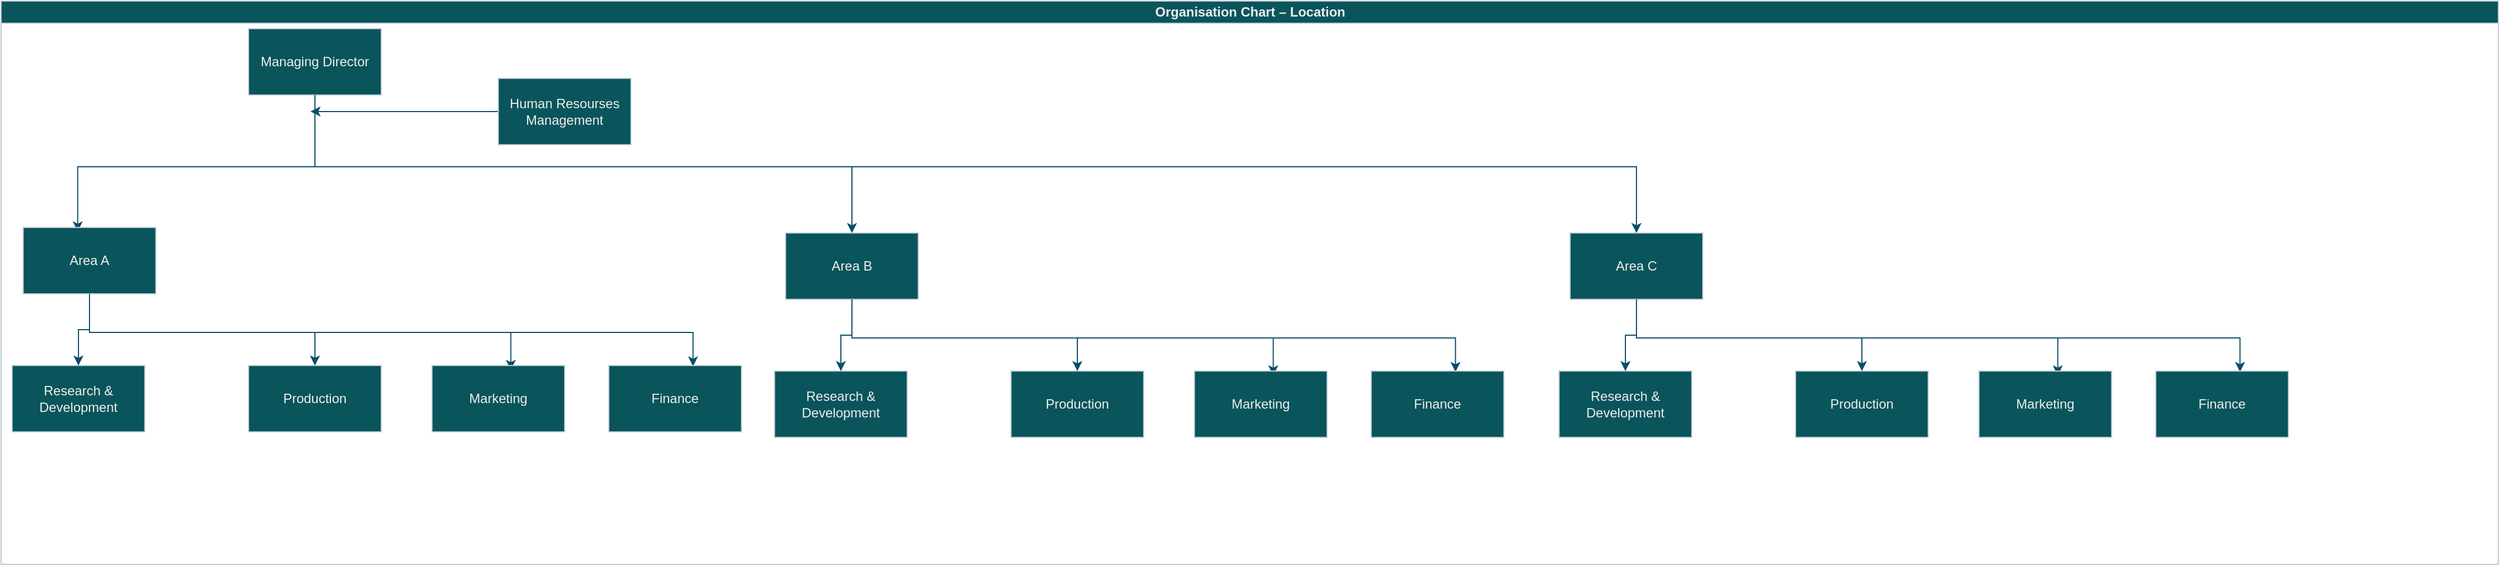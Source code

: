 <mxfile version="21.7.5" type="github">
  <diagram id="prtHgNgQTEPvFCAcTncT" name="Page-1">
    <mxGraphModel dx="998" dy="705" grid="1" gridSize="10" guides="1" tooltips="1" connect="1" arrows="1" fold="1" page="1" pageScale="1" pageWidth="827" pageHeight="1169" math="0" shadow="0">
      <root>
        <mxCell id="0" />
        <mxCell id="1" parent="0" />
        <mxCell id="UFWtLwlzSZ1uHZg3MW6--1" value="Organisation Chart – Location" style="swimlane;html=1;startSize=20;horizontal=1;containerType=tree;glass=0;labelBackgroundColor=none;fillColor=#09555B;strokeColor=#BAC8D3;fontColor=#EEEEEE;" vertex="1" parent="1">
          <mxGeometry x="40" y="80" width="2260" height="510" as="geometry" />
        </mxCell>
        <mxCell id="UFWtLwlzSZ1uHZg3MW6--2" style="edgeStyle=orthogonalEdgeStyle;rounded=0;orthogonalLoop=1;jettySize=auto;html=1;entryX=0.411;entryY=0.059;entryDx=0;entryDy=0;entryPerimeter=0;labelBackgroundColor=none;fontColor=default;strokeColor=#0B4D6A;" edge="1" parent="UFWtLwlzSZ1uHZg3MW6--1" source="UFWtLwlzSZ1uHZg3MW6--6" target="UFWtLwlzSZ1uHZg3MW6--7">
          <mxGeometry relative="1" as="geometry">
            <Array as="points">
              <mxPoint x="284" y="150" />
              <mxPoint x="69" y="150" />
            </Array>
          </mxGeometry>
        </mxCell>
        <mxCell id="UFWtLwlzSZ1uHZg3MW6--6" value="Managing Director" style="rounded=0;whiteSpace=wrap;html=1;labelBackgroundColor=none;fillColor=#09555B;strokeColor=#BAC8D3;fontColor=#EEEEEE;" vertex="1" parent="UFWtLwlzSZ1uHZg3MW6--1">
          <mxGeometry x="224" y="25" width="120" height="60" as="geometry" />
        </mxCell>
        <mxCell id="UFWtLwlzSZ1uHZg3MW6--19" style="edgeStyle=orthogonalEdgeStyle;rounded=0;orthogonalLoop=1;jettySize=auto;html=1;labelBackgroundColor=none;strokeColor=#0B4D6A;fontColor=default;" edge="1" parent="UFWtLwlzSZ1uHZg3MW6--1" source="UFWtLwlzSZ1uHZg3MW6--20">
          <mxGeometry relative="1" as="geometry">
            <mxPoint x="70" y="350" as="targetPoint" />
          </mxGeometry>
        </mxCell>
        <mxCell id="UFWtLwlzSZ1uHZg3MW6--26" style="edgeStyle=orthogonalEdgeStyle;rounded=0;orthogonalLoop=1;jettySize=auto;html=1;entryX=0.594;entryY=0.065;entryDx=0;entryDy=0;entryPerimeter=0;labelBackgroundColor=none;strokeColor=#0B4D6A;fontColor=default;" edge="1" parent="UFWtLwlzSZ1uHZg3MW6--1" source="UFWtLwlzSZ1uHZg3MW6--7" target="UFWtLwlzSZ1uHZg3MW6--24">
          <mxGeometry relative="1" as="geometry">
            <Array as="points">
              <mxPoint x="80" y="300" />
              <mxPoint x="461" y="300" />
            </Array>
          </mxGeometry>
        </mxCell>
        <mxCell id="UFWtLwlzSZ1uHZg3MW6--27" style="edgeStyle=orthogonalEdgeStyle;rounded=0;orthogonalLoop=1;jettySize=auto;html=1;entryX=0.635;entryY=0.013;entryDx=0;entryDy=0;entryPerimeter=0;labelBackgroundColor=none;strokeColor=#0B4D6A;fontColor=default;" edge="1" parent="UFWtLwlzSZ1uHZg3MW6--1" source="UFWtLwlzSZ1uHZg3MW6--7" target="UFWtLwlzSZ1uHZg3MW6--25">
          <mxGeometry relative="1" as="geometry">
            <Array as="points">
              <mxPoint x="80" y="300" />
              <mxPoint x="626" y="300" />
            </Array>
          </mxGeometry>
        </mxCell>
        <mxCell id="UFWtLwlzSZ1uHZg3MW6--7" value="Area A" style="rounded=0;whiteSpace=wrap;html=1;labelBackgroundColor=none;fillColor=#09555B;strokeColor=#BAC8D3;fontColor=#EEEEEE;" vertex="1" parent="UFWtLwlzSZ1uHZg3MW6--1">
          <mxGeometry x="20" y="205" width="120" height="60" as="geometry" />
        </mxCell>
        <mxCell id="UFWtLwlzSZ1uHZg3MW6--14" style="edgeStyle=orthogonalEdgeStyle;rounded=0;orthogonalLoop=1;jettySize=auto;html=1;labelBackgroundColor=none;fontColor=default;strokeColor=#0B4D6A;" edge="1" parent="UFWtLwlzSZ1uHZg3MW6--1" source="UFWtLwlzSZ1uHZg3MW6--15">
          <mxGeometry relative="1" as="geometry">
            <mxPoint x="280" y="100" as="targetPoint" />
          </mxGeometry>
        </mxCell>
        <mxCell id="UFWtLwlzSZ1uHZg3MW6--15" value="Human Resourses Management" style="rounded=0;whiteSpace=wrap;html=1;labelBackgroundColor=none;fillColor=#09555B;strokeColor=#BAC8D3;fontColor=#EEEEEE;" vertex="1" parent="UFWtLwlzSZ1uHZg3MW6--1">
          <mxGeometry x="450" y="70" width="120" height="60" as="geometry" />
        </mxCell>
        <mxCell id="UFWtLwlzSZ1uHZg3MW6--20" value="Research &amp;amp; Development" style="rounded=0;whiteSpace=wrap;html=1;labelBackgroundColor=none;fillColor=#09555B;strokeColor=#BAC8D3;fontColor=#EEEEEE;" vertex="1" parent="UFWtLwlzSZ1uHZg3MW6--1">
          <mxGeometry x="10" y="330" width="120" height="60" as="geometry" />
        </mxCell>
        <mxCell id="UFWtLwlzSZ1uHZg3MW6--21" value="" style="edgeStyle=orthogonalEdgeStyle;rounded=0;orthogonalLoop=1;jettySize=auto;html=1;labelBackgroundColor=none;strokeColor=#0B4D6A;fontColor=default;" edge="1" parent="UFWtLwlzSZ1uHZg3MW6--1" source="UFWtLwlzSZ1uHZg3MW6--7" target="UFWtLwlzSZ1uHZg3MW6--20">
          <mxGeometry relative="1" as="geometry">
            <mxPoint x="110" y="430" as="targetPoint" />
            <mxPoint x="120" y="345" as="sourcePoint" />
          </mxGeometry>
        </mxCell>
        <mxCell id="UFWtLwlzSZ1uHZg3MW6--23" value="Production" style="rounded=0;whiteSpace=wrap;html=1;labelBackgroundColor=none;fillColor=#09555B;strokeColor=#BAC8D3;fontColor=#EEEEEE;" vertex="1" parent="UFWtLwlzSZ1uHZg3MW6--1">
          <mxGeometry x="224" y="330" width="120" height="60" as="geometry" />
        </mxCell>
        <mxCell id="UFWtLwlzSZ1uHZg3MW6--22" style="edgeStyle=orthogonalEdgeStyle;rounded=0;orthogonalLoop=1;jettySize=auto;html=1;labelBackgroundColor=none;strokeColor=#0B4D6A;fontColor=default;" edge="1" parent="UFWtLwlzSZ1uHZg3MW6--1" source="UFWtLwlzSZ1uHZg3MW6--7" target="UFWtLwlzSZ1uHZg3MW6--23">
          <mxGeometry relative="1" as="geometry">
            <mxPoint x="290" y="330" as="targetPoint" />
            <Array as="points">
              <mxPoint x="80" y="300" />
              <mxPoint x="284" y="300" />
            </Array>
          </mxGeometry>
        </mxCell>
        <mxCell id="UFWtLwlzSZ1uHZg3MW6--24" value="Marketing" style="rounded=0;whiteSpace=wrap;html=1;labelBackgroundColor=none;fillColor=#09555B;strokeColor=#BAC8D3;fontColor=#EEEEEE;" vertex="1" parent="UFWtLwlzSZ1uHZg3MW6--1">
          <mxGeometry x="390" y="330" width="120" height="60" as="geometry" />
        </mxCell>
        <mxCell id="UFWtLwlzSZ1uHZg3MW6--25" value="Finance&lt;br&gt;" style="rounded=0;whiteSpace=wrap;html=1;labelBackgroundColor=none;fillColor=#09555B;strokeColor=#BAC8D3;fontColor=#EEEEEE;" vertex="1" parent="UFWtLwlzSZ1uHZg3MW6--1">
          <mxGeometry x="550" y="330" width="120" height="60" as="geometry" />
        </mxCell>
        <mxCell id="UFWtLwlzSZ1uHZg3MW6--28" style="edgeStyle=orthogonalEdgeStyle;rounded=0;orthogonalLoop=1;jettySize=auto;html=1;labelBackgroundColor=none;strokeColor=#0B4D6A;fontColor=default;" edge="1" parent="1" source="UFWtLwlzSZ1uHZg3MW6--32">
          <mxGeometry relative="1" as="geometry">
            <mxPoint x="800" y="435" as="targetPoint" />
          </mxGeometry>
        </mxCell>
        <mxCell id="UFWtLwlzSZ1uHZg3MW6--29" style="edgeStyle=orthogonalEdgeStyle;rounded=0;orthogonalLoop=1;jettySize=auto;html=1;entryX=0.594;entryY=0.065;entryDx=0;entryDy=0;entryPerimeter=0;labelBackgroundColor=none;strokeColor=#0B4D6A;fontColor=default;" edge="1" parent="1" source="UFWtLwlzSZ1uHZg3MW6--31" target="UFWtLwlzSZ1uHZg3MW6--36">
          <mxGeometry relative="1" as="geometry">
            <Array as="points">
              <mxPoint x="810" y="385" />
              <mxPoint x="1191" y="385" />
            </Array>
          </mxGeometry>
        </mxCell>
        <mxCell id="UFWtLwlzSZ1uHZg3MW6--30" style="edgeStyle=orthogonalEdgeStyle;rounded=0;orthogonalLoop=1;jettySize=auto;html=1;entryX=0.635;entryY=0.013;entryDx=0;entryDy=0;entryPerimeter=0;labelBackgroundColor=none;strokeColor=#0B4D6A;fontColor=default;" edge="1" parent="1" source="UFWtLwlzSZ1uHZg3MW6--31" target="UFWtLwlzSZ1uHZg3MW6--37">
          <mxGeometry relative="1" as="geometry">
            <Array as="points">
              <mxPoint x="810" y="385" />
              <mxPoint x="1356" y="385" />
            </Array>
          </mxGeometry>
        </mxCell>
        <mxCell id="UFWtLwlzSZ1uHZg3MW6--31" value="Area B" style="rounded=0;whiteSpace=wrap;html=1;labelBackgroundColor=none;fillColor=#09555B;strokeColor=#BAC8D3;fontColor=#EEEEEE;" vertex="1" parent="1">
          <mxGeometry x="750" y="290" width="120" height="60" as="geometry" />
        </mxCell>
        <mxCell id="UFWtLwlzSZ1uHZg3MW6--32" value="Research &amp;amp; Development" style="rounded=0;whiteSpace=wrap;html=1;labelBackgroundColor=none;fillColor=#09555B;strokeColor=#BAC8D3;fontColor=#EEEEEE;" vertex="1" parent="1">
          <mxGeometry x="740" y="415" width="120" height="60" as="geometry" />
        </mxCell>
        <mxCell id="UFWtLwlzSZ1uHZg3MW6--33" value="" style="edgeStyle=orthogonalEdgeStyle;rounded=0;orthogonalLoop=1;jettySize=auto;html=1;labelBackgroundColor=none;strokeColor=#0B4D6A;fontColor=default;" edge="1" parent="1" source="UFWtLwlzSZ1uHZg3MW6--31" target="UFWtLwlzSZ1uHZg3MW6--32">
          <mxGeometry relative="1" as="geometry">
            <mxPoint x="840" y="515" as="targetPoint" />
            <mxPoint x="850" y="430" as="sourcePoint" />
          </mxGeometry>
        </mxCell>
        <mxCell id="UFWtLwlzSZ1uHZg3MW6--34" value="Production" style="rounded=0;whiteSpace=wrap;html=1;labelBackgroundColor=none;fillColor=#09555B;strokeColor=#BAC8D3;fontColor=#EEEEEE;" vertex="1" parent="1">
          <mxGeometry x="954" y="415" width="120" height="60" as="geometry" />
        </mxCell>
        <mxCell id="UFWtLwlzSZ1uHZg3MW6--35" style="edgeStyle=orthogonalEdgeStyle;rounded=0;orthogonalLoop=1;jettySize=auto;html=1;labelBackgroundColor=none;strokeColor=#0B4D6A;fontColor=default;" edge="1" parent="1" source="UFWtLwlzSZ1uHZg3MW6--31" target="UFWtLwlzSZ1uHZg3MW6--34">
          <mxGeometry relative="1" as="geometry">
            <mxPoint x="1020" y="415" as="targetPoint" />
            <Array as="points">
              <mxPoint x="810" y="385" />
              <mxPoint x="1014" y="385" />
            </Array>
          </mxGeometry>
        </mxCell>
        <mxCell id="UFWtLwlzSZ1uHZg3MW6--36" value="Marketing" style="rounded=0;whiteSpace=wrap;html=1;labelBackgroundColor=none;fillColor=#09555B;strokeColor=#BAC8D3;fontColor=#EEEEEE;" vertex="1" parent="1">
          <mxGeometry x="1120" y="415" width="120" height="60" as="geometry" />
        </mxCell>
        <mxCell id="UFWtLwlzSZ1uHZg3MW6--37" value="Finance&lt;br&gt;" style="rounded=0;whiteSpace=wrap;html=1;labelBackgroundColor=none;fillColor=#09555B;strokeColor=#BAC8D3;fontColor=#EEEEEE;" vertex="1" parent="1">
          <mxGeometry x="1280" y="415" width="120" height="60" as="geometry" />
        </mxCell>
        <mxCell id="UFWtLwlzSZ1uHZg3MW6--38" style="edgeStyle=orthogonalEdgeStyle;rounded=0;orthogonalLoop=1;jettySize=auto;html=1;labelBackgroundColor=none;strokeColor=#0B4D6A;fontColor=default;" edge="1" parent="1" source="UFWtLwlzSZ1uHZg3MW6--42">
          <mxGeometry relative="1" as="geometry">
            <mxPoint x="1510" y="435" as="targetPoint" />
          </mxGeometry>
        </mxCell>
        <mxCell id="UFWtLwlzSZ1uHZg3MW6--39" style="edgeStyle=orthogonalEdgeStyle;rounded=0;orthogonalLoop=1;jettySize=auto;html=1;entryX=0.594;entryY=0.065;entryDx=0;entryDy=0;entryPerimeter=0;labelBackgroundColor=none;strokeColor=#0B4D6A;fontColor=default;" edge="1" parent="1" source="UFWtLwlzSZ1uHZg3MW6--41" target="UFWtLwlzSZ1uHZg3MW6--46">
          <mxGeometry relative="1" as="geometry">
            <Array as="points">
              <mxPoint x="1520" y="385" />
              <mxPoint x="1901" y="385" />
            </Array>
          </mxGeometry>
        </mxCell>
        <mxCell id="UFWtLwlzSZ1uHZg3MW6--40" style="edgeStyle=orthogonalEdgeStyle;rounded=0;orthogonalLoop=1;jettySize=auto;html=1;entryX=0.635;entryY=0.013;entryDx=0;entryDy=0;entryPerimeter=0;labelBackgroundColor=none;strokeColor=#0B4D6A;fontColor=default;" edge="1" parent="1" source="UFWtLwlzSZ1uHZg3MW6--41" target="UFWtLwlzSZ1uHZg3MW6--47">
          <mxGeometry relative="1" as="geometry">
            <Array as="points">
              <mxPoint x="1520" y="385" />
              <mxPoint x="2066" y="385" />
            </Array>
          </mxGeometry>
        </mxCell>
        <mxCell id="UFWtLwlzSZ1uHZg3MW6--41" value="Area C" style="rounded=0;whiteSpace=wrap;html=1;labelBackgroundColor=none;fillColor=#09555B;strokeColor=#BAC8D3;fontColor=#EEEEEE;" vertex="1" parent="1">
          <mxGeometry x="1460" y="290" width="120" height="60" as="geometry" />
        </mxCell>
        <mxCell id="UFWtLwlzSZ1uHZg3MW6--42" value="Research &amp;amp; Development" style="rounded=0;whiteSpace=wrap;html=1;labelBackgroundColor=none;fillColor=#09555B;strokeColor=#BAC8D3;fontColor=#EEEEEE;" vertex="1" parent="1">
          <mxGeometry x="1450" y="415" width="120" height="60" as="geometry" />
        </mxCell>
        <mxCell id="UFWtLwlzSZ1uHZg3MW6--43" value="" style="edgeStyle=orthogonalEdgeStyle;rounded=0;orthogonalLoop=1;jettySize=auto;html=1;labelBackgroundColor=none;strokeColor=#0B4D6A;fontColor=default;" edge="1" parent="1" source="UFWtLwlzSZ1uHZg3MW6--41" target="UFWtLwlzSZ1uHZg3MW6--42">
          <mxGeometry relative="1" as="geometry">
            <mxPoint x="1550" y="515" as="targetPoint" />
            <mxPoint x="1560" y="430" as="sourcePoint" />
          </mxGeometry>
        </mxCell>
        <mxCell id="UFWtLwlzSZ1uHZg3MW6--44" value="Production" style="rounded=0;whiteSpace=wrap;html=1;labelBackgroundColor=none;fillColor=#09555B;strokeColor=#BAC8D3;fontColor=#EEEEEE;" vertex="1" parent="1">
          <mxGeometry x="1664" y="415" width="120" height="60" as="geometry" />
        </mxCell>
        <mxCell id="UFWtLwlzSZ1uHZg3MW6--45" style="edgeStyle=orthogonalEdgeStyle;rounded=0;orthogonalLoop=1;jettySize=auto;html=1;labelBackgroundColor=none;strokeColor=#0B4D6A;fontColor=default;" edge="1" parent="1" source="UFWtLwlzSZ1uHZg3MW6--41" target="UFWtLwlzSZ1uHZg3MW6--44">
          <mxGeometry relative="1" as="geometry">
            <mxPoint x="1730" y="415" as="targetPoint" />
            <Array as="points">
              <mxPoint x="1520" y="385" />
              <mxPoint x="1724" y="385" />
            </Array>
          </mxGeometry>
        </mxCell>
        <mxCell id="UFWtLwlzSZ1uHZg3MW6--46" value="Marketing" style="rounded=0;whiteSpace=wrap;html=1;labelBackgroundColor=none;fillColor=#09555B;strokeColor=#BAC8D3;fontColor=#EEEEEE;" vertex="1" parent="1">
          <mxGeometry x="1830" y="415" width="120" height="60" as="geometry" />
        </mxCell>
        <mxCell id="UFWtLwlzSZ1uHZg3MW6--47" value="Finance&lt;br&gt;" style="rounded=0;whiteSpace=wrap;html=1;labelBackgroundColor=none;fillColor=#09555B;strokeColor=#BAC8D3;fontColor=#EEEEEE;" vertex="1" parent="1">
          <mxGeometry x="1990" y="415" width="120" height="60" as="geometry" />
        </mxCell>
        <mxCell id="UFWtLwlzSZ1uHZg3MW6--49" style="edgeStyle=orthogonalEdgeStyle;rounded=0;orthogonalLoop=1;jettySize=auto;html=1;entryX=0.5;entryY=0;entryDx=0;entryDy=0;labelBackgroundColor=none;strokeColor=#0B4D6A;fontColor=default;" edge="1" parent="1" source="UFWtLwlzSZ1uHZg3MW6--6" target="UFWtLwlzSZ1uHZg3MW6--31">
          <mxGeometry relative="1" as="geometry">
            <Array as="points">
              <mxPoint x="324" y="230" />
              <mxPoint x="810" y="230" />
            </Array>
          </mxGeometry>
        </mxCell>
        <mxCell id="UFWtLwlzSZ1uHZg3MW6--50" style="edgeStyle=orthogonalEdgeStyle;rounded=0;orthogonalLoop=1;jettySize=auto;html=1;entryX=0.5;entryY=0;entryDx=0;entryDy=0;strokeColor=#0B4D6A;labelBackgroundColor=none;fontColor=default;" edge="1" parent="1" source="UFWtLwlzSZ1uHZg3MW6--6" target="UFWtLwlzSZ1uHZg3MW6--41">
          <mxGeometry relative="1" as="geometry">
            <Array as="points">
              <mxPoint x="324" y="230" />
              <mxPoint x="1520" y="230" />
            </Array>
          </mxGeometry>
        </mxCell>
      </root>
    </mxGraphModel>
  </diagram>
</mxfile>
